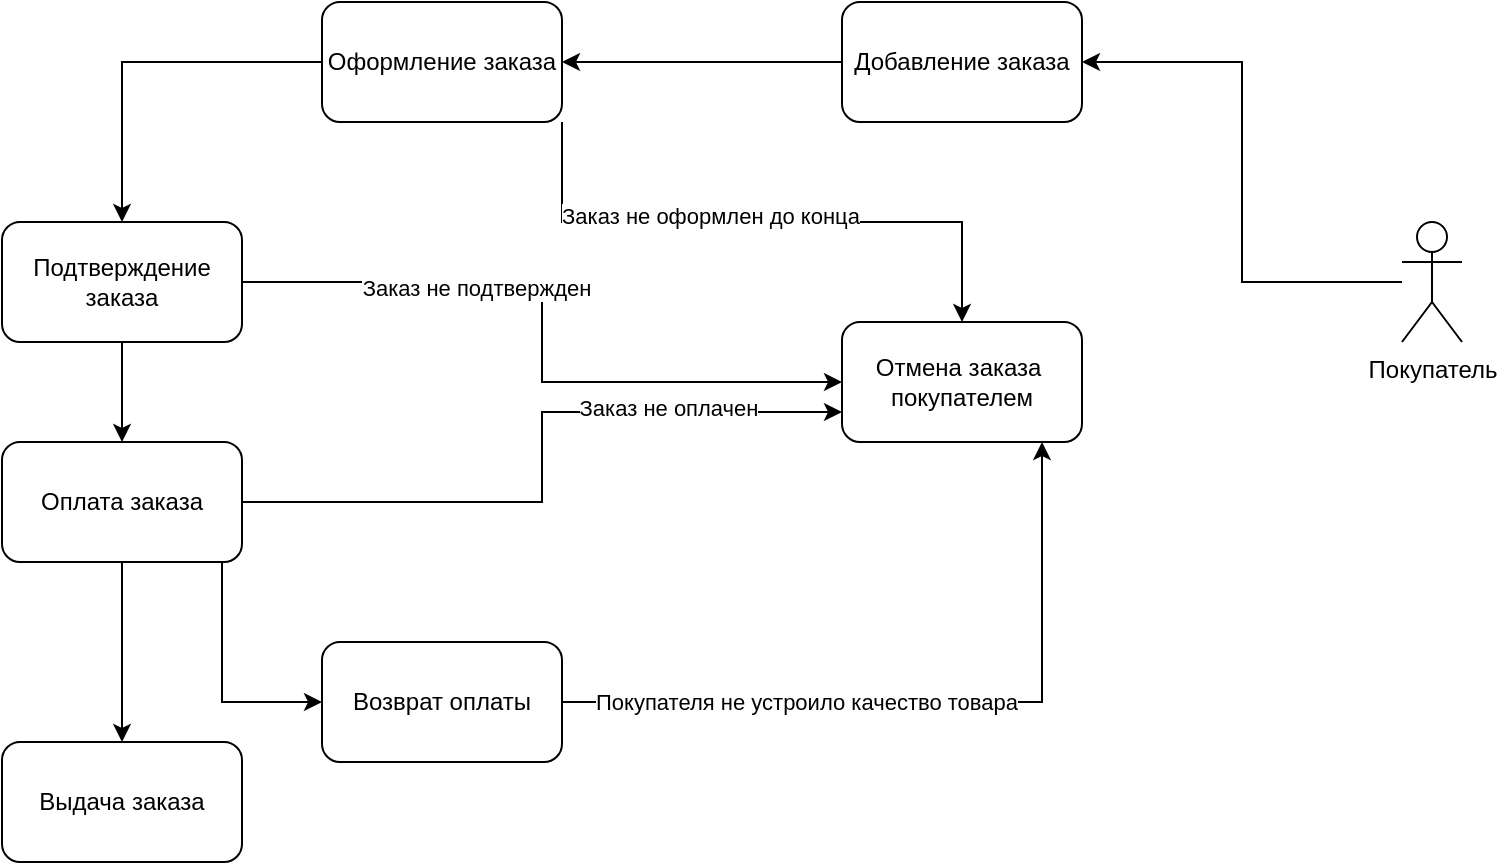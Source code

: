 <mxfile version="21.0.6" type="device"><diagram name="Страница 1" id="XIrHmyzVY9_rKCPTsSGs"><mxGraphModel dx="1146" dy="761" grid="1" gridSize="10" guides="1" tooltips="1" connect="1" arrows="1" fold="1" page="1" pageScale="1" pageWidth="1169" pageHeight="1654" math="0" shadow="0"><root><mxCell id="0"/><mxCell id="1" parent="0"/><mxCell id="lEvphWjxgTc20FGjNvd0-16" style="edgeStyle=orthogonalEdgeStyle;rounded=0;orthogonalLoop=1;jettySize=auto;html=1;entryX=0.5;entryY=0;entryDx=0;entryDy=0;" edge="1" parent="1" source="lEvphWjxgTc20FGjNvd0-3" target="lEvphWjxgTc20FGjNvd0-11"><mxGeometry relative="1" as="geometry"/></mxCell><mxCell id="lEvphWjxgTc20FGjNvd0-17" style="edgeStyle=orthogonalEdgeStyle;rounded=0;orthogonalLoop=1;jettySize=auto;html=1;exitX=1;exitY=0.5;exitDx=0;exitDy=0;entryX=0;entryY=0.5;entryDx=0;entryDy=0;" edge="1" parent="1" source="lEvphWjxgTc20FGjNvd0-3" target="lEvphWjxgTc20FGjNvd0-10"><mxGeometry relative="1" as="geometry"/></mxCell><mxCell id="lEvphWjxgTc20FGjNvd0-18" value="Заказ не подтвержден" style="edgeLabel;html=1;align=center;verticalAlign=middle;resizable=0;points=[];" vertex="1" connectable="0" parent="lEvphWjxgTc20FGjNvd0-17"><mxGeometry x="-0.333" y="-3" relative="1" as="geometry"><mxPoint as="offset"/></mxGeometry></mxCell><mxCell id="lEvphWjxgTc20FGjNvd0-3" value="Подтверждение заказа" style="rounded=1;whiteSpace=wrap;html=1;" vertex="1" parent="1"><mxGeometry x="400" y="250" width="120" height="60" as="geometry"/></mxCell><mxCell id="lEvphWjxgTc20FGjNvd0-13" style="edgeStyle=orthogonalEdgeStyle;rounded=0;orthogonalLoop=1;jettySize=auto;html=1;exitX=1;exitY=1;exitDx=0;exitDy=0;entryX=0.5;entryY=0;entryDx=0;entryDy=0;" edge="1" parent="1" source="lEvphWjxgTc20FGjNvd0-6" target="lEvphWjxgTc20FGjNvd0-10"><mxGeometry relative="1" as="geometry"/></mxCell><mxCell id="lEvphWjxgTc20FGjNvd0-14" value="Заказ не оформлен до конца" style="edgeLabel;html=1;align=center;verticalAlign=middle;resizable=0;points=[];" vertex="1" connectable="0" parent="lEvphWjxgTc20FGjNvd0-13"><mxGeometry x="-0.178" y="3" relative="1" as="geometry"><mxPoint as="offset"/></mxGeometry></mxCell><mxCell id="lEvphWjxgTc20FGjNvd0-15" style="edgeStyle=orthogonalEdgeStyle;rounded=0;orthogonalLoop=1;jettySize=auto;html=1;entryX=0.5;entryY=0;entryDx=0;entryDy=0;" edge="1" parent="1" source="lEvphWjxgTc20FGjNvd0-6" target="lEvphWjxgTc20FGjNvd0-3"><mxGeometry relative="1" as="geometry"/></mxCell><mxCell id="lEvphWjxgTc20FGjNvd0-6" value="Оформление заказа" style="rounded=1;whiteSpace=wrap;html=1;" vertex="1" parent="1"><mxGeometry x="560" y="140" width="120" height="60" as="geometry"/></mxCell><mxCell id="lEvphWjxgTc20FGjNvd0-12" style="edgeStyle=orthogonalEdgeStyle;rounded=0;orthogonalLoop=1;jettySize=auto;html=1;entryX=1;entryY=0.5;entryDx=0;entryDy=0;" edge="1" parent="1" source="lEvphWjxgTc20FGjNvd0-7" target="lEvphWjxgTc20FGjNvd0-6"><mxGeometry relative="1" as="geometry"/></mxCell><mxCell id="lEvphWjxgTc20FGjNvd0-7" value="Добавление заказа" style="rounded=1;whiteSpace=wrap;html=1;" vertex="1" parent="1"><mxGeometry x="820" y="140" width="120" height="60" as="geometry"/></mxCell><mxCell id="lEvphWjxgTc20FGjNvd0-9" style="edgeStyle=orthogonalEdgeStyle;rounded=0;orthogonalLoop=1;jettySize=auto;html=1;entryX=1;entryY=0.5;entryDx=0;entryDy=0;" edge="1" parent="1" source="lEvphWjxgTc20FGjNvd0-8" target="lEvphWjxgTc20FGjNvd0-7"><mxGeometry relative="1" as="geometry"/></mxCell><mxCell id="lEvphWjxgTc20FGjNvd0-8" value="Покупатель" style="shape=umlActor;verticalLabelPosition=bottom;verticalAlign=top;html=1;outlineConnect=0;" vertex="1" parent="1"><mxGeometry x="1100" y="250" width="30" height="60" as="geometry"/></mxCell><mxCell id="lEvphWjxgTc20FGjNvd0-10" value="Отмена заказа&amp;nbsp;&lt;br&gt;покупателем" style="rounded=1;whiteSpace=wrap;html=1;" vertex="1" parent="1"><mxGeometry x="820" y="300" width="120" height="60" as="geometry"/></mxCell><mxCell id="lEvphWjxgTc20FGjNvd0-19" style="edgeStyle=orthogonalEdgeStyle;rounded=0;orthogonalLoop=1;jettySize=auto;html=1;entryX=0;entryY=0.75;entryDx=0;entryDy=0;" edge="1" parent="1" source="lEvphWjxgTc20FGjNvd0-11" target="lEvphWjxgTc20FGjNvd0-10"><mxGeometry relative="1" as="geometry"/></mxCell><mxCell id="lEvphWjxgTc20FGjNvd0-20" value="Заказ не оплачен" style="edgeLabel;html=1;align=center;verticalAlign=middle;resizable=0;points=[];" vertex="1" connectable="0" parent="lEvphWjxgTc20FGjNvd0-19"><mxGeometry x="0.49" y="2" relative="1" as="geometry"><mxPoint x="1" as="offset"/></mxGeometry></mxCell><mxCell id="lEvphWjxgTc20FGjNvd0-22" style="edgeStyle=orthogonalEdgeStyle;rounded=0;orthogonalLoop=1;jettySize=auto;html=1;entryX=0;entryY=0.5;entryDx=0;entryDy=0;" edge="1" parent="1" source="lEvphWjxgTc20FGjNvd0-11" target="lEvphWjxgTc20FGjNvd0-21"><mxGeometry relative="1" as="geometry"><Array as="points"><mxPoint x="510" y="490"/></Array></mxGeometry></mxCell><mxCell id="lEvphWjxgTc20FGjNvd0-26" style="edgeStyle=orthogonalEdgeStyle;rounded=0;orthogonalLoop=1;jettySize=auto;html=1;exitX=0.5;exitY=1;exitDx=0;exitDy=0;entryX=0.5;entryY=0;entryDx=0;entryDy=0;" edge="1" parent="1" source="lEvphWjxgTc20FGjNvd0-11" target="lEvphWjxgTc20FGjNvd0-25"><mxGeometry relative="1" as="geometry"/></mxCell><mxCell id="lEvphWjxgTc20FGjNvd0-11" value="Оплата заказа" style="rounded=1;whiteSpace=wrap;html=1;" vertex="1" parent="1"><mxGeometry x="400" y="360" width="120" height="60" as="geometry"/></mxCell><mxCell id="lEvphWjxgTc20FGjNvd0-23" style="edgeStyle=orthogonalEdgeStyle;rounded=0;orthogonalLoop=1;jettySize=auto;html=1;" edge="1" parent="1" source="lEvphWjxgTc20FGjNvd0-21"><mxGeometry relative="1" as="geometry"><mxPoint x="920" y="360" as="targetPoint"/><Array as="points"><mxPoint x="920" y="490"/><mxPoint x="920" y="360"/></Array></mxGeometry></mxCell><mxCell id="lEvphWjxgTc20FGjNvd0-24" value="Покупателя не устроило качество товара" style="edgeLabel;html=1;align=center;verticalAlign=middle;resizable=0;points=[];" vertex="1" connectable="0" parent="lEvphWjxgTc20FGjNvd0-23"><mxGeometry x="-0.606" y="4" relative="1" as="geometry"><mxPoint x="49" y="4" as="offset"/></mxGeometry></mxCell><mxCell id="lEvphWjxgTc20FGjNvd0-21" value="Возврат оплаты" style="rounded=1;whiteSpace=wrap;html=1;" vertex="1" parent="1"><mxGeometry x="560" y="460" width="120" height="60" as="geometry"/></mxCell><mxCell id="lEvphWjxgTc20FGjNvd0-25" value="Выдача заказа" style="rounded=1;whiteSpace=wrap;html=1;" vertex="1" parent="1"><mxGeometry x="400" y="510" width="120" height="60" as="geometry"/></mxCell></root></mxGraphModel></diagram></mxfile>